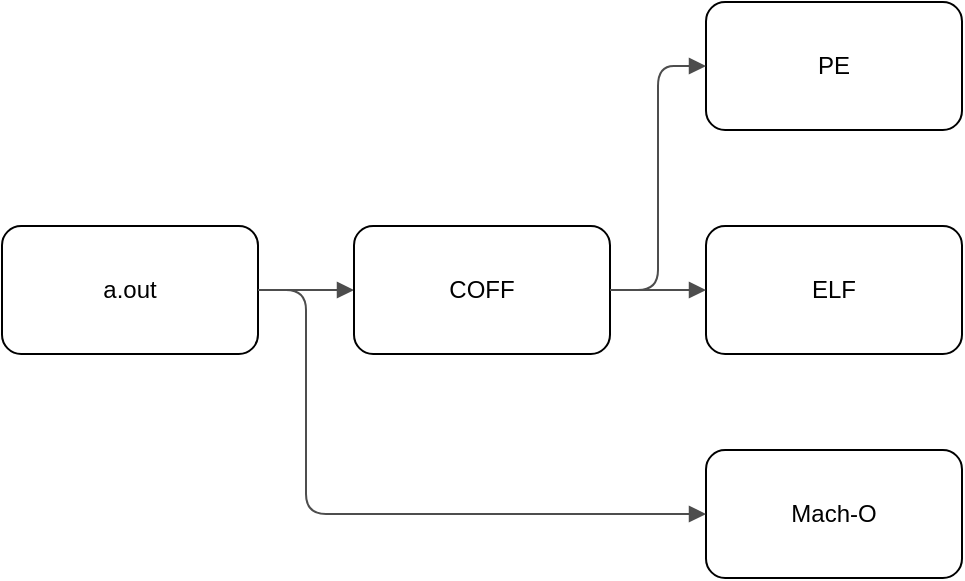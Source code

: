 <mxfile version="20.7.4" type="device"><diagram id="9R9b4XRgyPmM5unQtu1d" name="Page-1"><mxGraphModel dx="728" dy="493" grid="1" gridSize="8" guides="1" tooltips="1" connect="1" arrows="1" fold="1" page="1" pageScale="1" pageWidth="1200" pageHeight="1920" math="0" shadow="0"><root><mxCell id="0"/><mxCell id="1" parent="0"/><mxCell id="bKmZAotONFKZCVIYtS-m-8" style="edgeStyle=orthogonalEdgeStyle;rounded=1;orthogonalLoop=1;jettySize=auto;html=1;exitX=1;exitY=0.5;exitDx=0;exitDy=0;entryX=0;entryY=0.5;entryDx=0;entryDy=0;fontColor=#000000;strokeColor=#4D4D4D;endArrow=block;endFill=1;" parent="1" source="bKmZAotONFKZCVIYtS-m-1" target="bKmZAotONFKZCVIYtS-m-4" edge="1"><mxGeometry relative="1" as="geometry"/></mxCell><mxCell id="bKmZAotONFKZCVIYtS-m-1" value="&lt;font&gt;a.out&lt;/font&gt;" style="rounded=1;whiteSpace=wrap;html=1;strokeColor=#000000;fillColor=none;fontColor=#000000;" parent="1" vertex="1"><mxGeometry x="208" y="256" width="128" height="64" as="geometry"/></mxCell><mxCell id="bKmZAotONFKZCVIYtS-m-4" value="&lt;font&gt;COFF&lt;/font&gt;" style="rounded=1;whiteSpace=wrap;html=1;strokeColor=#000000;fillColor=none;fontColor=#000000;" parent="1" vertex="1"><mxGeometry x="384" y="256" width="128" height="64" as="geometry"/></mxCell><mxCell id="bKmZAotONFKZCVIYtS-m-5" value="&lt;font&gt;Mach-O&lt;/font&gt;" style="rounded=1;whiteSpace=wrap;html=1;strokeColor=#000000;fillColor=none;fontColor=#000000;" parent="1" vertex="1"><mxGeometry x="560" y="368" width="128" height="64" as="geometry"/></mxCell><mxCell id="bKmZAotONFKZCVIYtS-m-6" value="&lt;font&gt;PE&lt;/font&gt;" style="rounded=1;whiteSpace=wrap;html=1;strokeColor=#000000;fillColor=none;fontColor=#000000;" parent="1" vertex="1"><mxGeometry x="560" y="144" width="128" height="64" as="geometry"/></mxCell><mxCell id="bKmZAotONFKZCVIYtS-m-7" value="&lt;font&gt;ELF&lt;/font&gt;" style="rounded=1;whiteSpace=wrap;html=1;strokeColor=#000000;fillColor=none;fontColor=#000000;" parent="1" vertex="1"><mxGeometry x="560" y="256" width="128" height="64" as="geometry"/></mxCell><mxCell id="bKmZAotONFKZCVIYtS-m-9" style="edgeStyle=orthogonalEdgeStyle;rounded=1;orthogonalLoop=1;jettySize=auto;html=1;exitX=1;exitY=0.5;exitDx=0;exitDy=0;entryX=0;entryY=0.5;entryDx=0;entryDy=0;fontColor=#000000;strokeColor=#4D4D4D;endArrow=block;endFill=1;" parent="1" source="bKmZAotONFKZCVIYtS-m-4" target="bKmZAotONFKZCVIYtS-m-6" edge="1"><mxGeometry relative="1" as="geometry"><mxPoint x="359" y="495" as="sourcePoint"/><mxPoint x="423" y="495" as="targetPoint"/><Array as="points"><mxPoint x="536" y="288"/><mxPoint x="536" y="176"/></Array></mxGeometry></mxCell><mxCell id="bKmZAotONFKZCVIYtS-m-10" style="edgeStyle=orthogonalEdgeStyle;rounded=1;orthogonalLoop=1;jettySize=auto;html=1;exitX=1;exitY=0.5;exitDx=0;exitDy=0;entryX=0;entryY=0.5;entryDx=0;entryDy=0;fontColor=#000000;strokeColor=#4D4D4D;endArrow=block;endFill=1;" parent="1" source="bKmZAotONFKZCVIYtS-m-4" target="bKmZAotONFKZCVIYtS-m-7" edge="1"><mxGeometry relative="1" as="geometry"><mxPoint x="430" y="566" as="sourcePoint"/><mxPoint x="494" y="566" as="targetPoint"/></mxGeometry></mxCell><mxCell id="bKmZAotONFKZCVIYtS-m-11" style="edgeStyle=orthogonalEdgeStyle;rounded=1;orthogonalLoop=1;jettySize=auto;html=1;exitX=1;exitY=0.5;exitDx=0;exitDy=0;entryX=0;entryY=0.5;entryDx=0;entryDy=0;fontColor=#000000;strokeColor=#4D4D4D;endArrow=block;endFill=1;" parent="1" source="bKmZAotONFKZCVIYtS-m-1" target="bKmZAotONFKZCVIYtS-m-5" edge="1"><mxGeometry relative="1" as="geometry"><mxPoint x="395" y="596" as="sourcePoint"/><mxPoint x="459" y="596" as="targetPoint"/><Array as="points"><mxPoint x="360" y="288"/><mxPoint x="360" y="400"/></Array></mxGeometry></mxCell></root></mxGraphModel></diagram></mxfile>